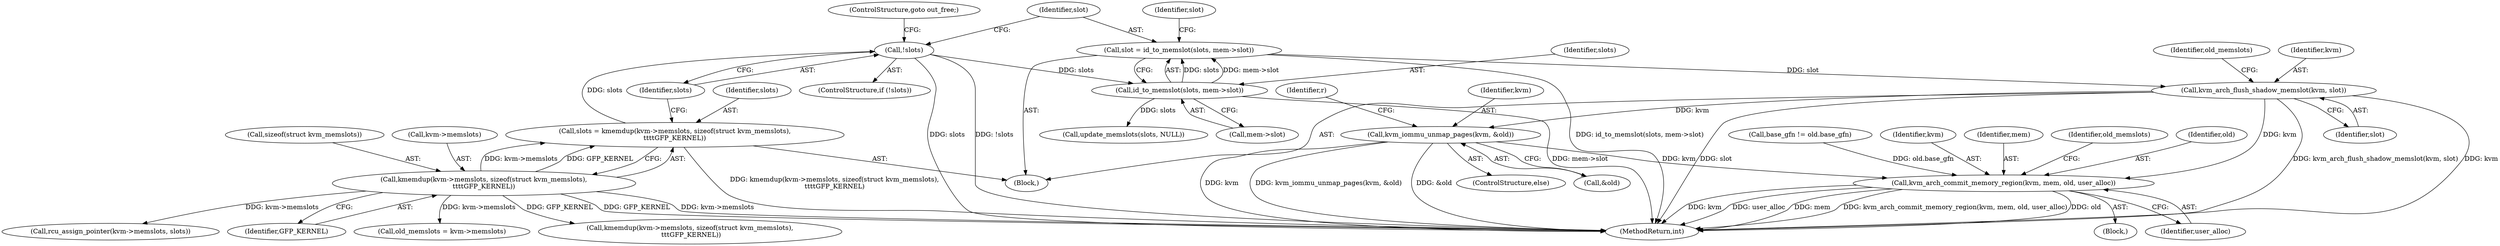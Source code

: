 digraph "1_linux_e40f193f5bb022e927a57a4f5d5194e4f12ddb74@pointer" {
"1000418" [label="(Call,kvm_arch_flush_shadow_memslot(kvm, slot))"];
"1000388" [label="(Call,slot = id_to_memslot(slots, mem->slot))"];
"1000390" [label="(Call,id_to_memslot(slots, mem->slot))"];
"1000385" [label="(Call,!slots)"];
"1000375" [label="(Call,slots = kmemdup(kvm->memslots, sizeof(struct kvm_memslots),\n\t\t\t\tGFP_KERNEL))"];
"1000377" [label="(Call,kmemdup(kvm->memslots, sizeof(struct kvm_memslots),\n\t\t\t\tGFP_KERNEL))"];
"1000433" [label="(Call,kvm_iommu_unmap_pages(kvm, &old))"];
"1000476" [label="(Call,kvm_arch_commit_memory_region(kvm, mem, old, user_alloc))"];
"1000434" [label="(Identifier,kvm)"];
"1000392" [label="(Call,mem->slot)"];
"1000377" [label="(Call,kmemdup(kvm->memslots, sizeof(struct kvm_memslots),\n\t\t\t\tGFP_KERNEL))"];
"1000418" [label="(Call,kvm_arch_flush_shadow_memslot(kvm, slot))"];
"1000397" [label="(Identifier,slot)"];
"1000419" [label="(Identifier,kvm)"];
"1000408" [label="(Call,rcu_assign_pointer(kvm->memslots, slots))"];
"1000115" [label="(Block,)"];
"1000435" [label="(Call,&old)"];
"1000369" [label="(Block,)"];
"1000400" [label="(Call,update_memslots(slots, NULL))"];
"1000387" [label="(ControlStructure,goto out_free;)"];
"1000384" [label="(ControlStructure,if (!slots))"];
"1000422" [label="(Identifier,old_memslots)"];
"1000364" [label="(Call,base_gfn != old.base_gfn)"];
"1000388" [label="(Call,slot = id_to_memslot(slots, mem->slot))"];
"1000477" [label="(Identifier,kvm)"];
"1000381" [label="(Call,sizeof(struct kvm_memslots))"];
"1000433" [label="(Call,kvm_iommu_unmap_pages(kvm, &old))"];
"1000383" [label="(Identifier,GFP_KERNEL)"];
"1000478" [label="(Identifier,mem)"];
"1000386" [label="(Identifier,slots)"];
"1000378" [label="(Call,kvm->memslots)"];
"1000438" [label="(Identifier,r)"];
"1000476" [label="(Call,kvm_arch_commit_memory_region(kvm, mem, old, user_alloc))"];
"1000482" [label="(Identifier,old_memslots)"];
"1000489" [label="(MethodReturn,int)"];
"1000432" [label="(ControlStructure,else)"];
"1000375" [label="(Call,slots = kmemdup(kvm->memslots, sizeof(struct kvm_memslots),\n\t\t\t\tGFP_KERNEL))"];
"1000390" [label="(Call,id_to_memslot(slots, mem->slot))"];
"1000420" [label="(Identifier,slot)"];
"1000403" [label="(Call,old_memslots = kvm->memslots)"];
"1000385" [label="(Call,!slots)"];
"1000443" [label="(Call,kmemdup(kvm->memslots, sizeof(struct kvm_memslots),\n \t\t\tGFP_KERNEL))"];
"1000376" [label="(Identifier,slots)"];
"1000479" [label="(Identifier,old)"];
"1000389" [label="(Identifier,slot)"];
"1000391" [label="(Identifier,slots)"];
"1000480" [label="(Identifier,user_alloc)"];
"1000418" -> "1000369"  [label="AST: "];
"1000418" -> "1000420"  [label="CFG: "];
"1000419" -> "1000418"  [label="AST: "];
"1000420" -> "1000418"  [label="AST: "];
"1000422" -> "1000418"  [label="CFG: "];
"1000418" -> "1000489"  [label="DDG: slot"];
"1000418" -> "1000489"  [label="DDG: kvm_arch_flush_shadow_memslot(kvm, slot)"];
"1000418" -> "1000489"  [label="DDG: kvm"];
"1000388" -> "1000418"  [label="DDG: slot"];
"1000418" -> "1000433"  [label="DDG: kvm"];
"1000418" -> "1000476"  [label="DDG: kvm"];
"1000388" -> "1000369"  [label="AST: "];
"1000388" -> "1000390"  [label="CFG: "];
"1000389" -> "1000388"  [label="AST: "];
"1000390" -> "1000388"  [label="AST: "];
"1000397" -> "1000388"  [label="CFG: "];
"1000388" -> "1000489"  [label="DDG: id_to_memslot(slots, mem->slot)"];
"1000390" -> "1000388"  [label="DDG: slots"];
"1000390" -> "1000388"  [label="DDG: mem->slot"];
"1000390" -> "1000392"  [label="CFG: "];
"1000391" -> "1000390"  [label="AST: "];
"1000392" -> "1000390"  [label="AST: "];
"1000390" -> "1000489"  [label="DDG: mem->slot"];
"1000385" -> "1000390"  [label="DDG: slots"];
"1000390" -> "1000400"  [label="DDG: slots"];
"1000385" -> "1000384"  [label="AST: "];
"1000385" -> "1000386"  [label="CFG: "];
"1000386" -> "1000385"  [label="AST: "];
"1000387" -> "1000385"  [label="CFG: "];
"1000389" -> "1000385"  [label="CFG: "];
"1000385" -> "1000489"  [label="DDG: slots"];
"1000385" -> "1000489"  [label="DDG: !slots"];
"1000375" -> "1000385"  [label="DDG: slots"];
"1000375" -> "1000369"  [label="AST: "];
"1000375" -> "1000377"  [label="CFG: "];
"1000376" -> "1000375"  [label="AST: "];
"1000377" -> "1000375"  [label="AST: "];
"1000386" -> "1000375"  [label="CFG: "];
"1000375" -> "1000489"  [label="DDG: kmemdup(kvm->memslots, sizeof(struct kvm_memslots),\n\t\t\t\tGFP_KERNEL)"];
"1000377" -> "1000375"  [label="DDG: kvm->memslots"];
"1000377" -> "1000375"  [label="DDG: GFP_KERNEL"];
"1000377" -> "1000383"  [label="CFG: "];
"1000378" -> "1000377"  [label="AST: "];
"1000381" -> "1000377"  [label="AST: "];
"1000383" -> "1000377"  [label="AST: "];
"1000377" -> "1000489"  [label="DDG: GFP_KERNEL"];
"1000377" -> "1000489"  [label="DDG: kvm->memslots"];
"1000377" -> "1000403"  [label="DDG: kvm->memslots"];
"1000377" -> "1000408"  [label="DDG: kvm->memslots"];
"1000377" -> "1000443"  [label="DDG: GFP_KERNEL"];
"1000433" -> "1000432"  [label="AST: "];
"1000433" -> "1000435"  [label="CFG: "];
"1000434" -> "1000433"  [label="AST: "];
"1000435" -> "1000433"  [label="AST: "];
"1000438" -> "1000433"  [label="CFG: "];
"1000433" -> "1000489"  [label="DDG: kvm"];
"1000433" -> "1000489"  [label="DDG: kvm_iommu_unmap_pages(kvm, &old)"];
"1000433" -> "1000489"  [label="DDG: &old"];
"1000433" -> "1000476"  [label="DDG: kvm"];
"1000476" -> "1000115"  [label="AST: "];
"1000476" -> "1000480"  [label="CFG: "];
"1000477" -> "1000476"  [label="AST: "];
"1000478" -> "1000476"  [label="AST: "];
"1000479" -> "1000476"  [label="AST: "];
"1000480" -> "1000476"  [label="AST: "];
"1000482" -> "1000476"  [label="CFG: "];
"1000476" -> "1000489"  [label="DDG: kvm_arch_commit_memory_region(kvm, mem, old, user_alloc)"];
"1000476" -> "1000489"  [label="DDG: old"];
"1000476" -> "1000489"  [label="DDG: kvm"];
"1000476" -> "1000489"  [label="DDG: user_alloc"];
"1000476" -> "1000489"  [label="DDG: mem"];
"1000364" -> "1000476"  [label="DDG: old.base_gfn"];
}
